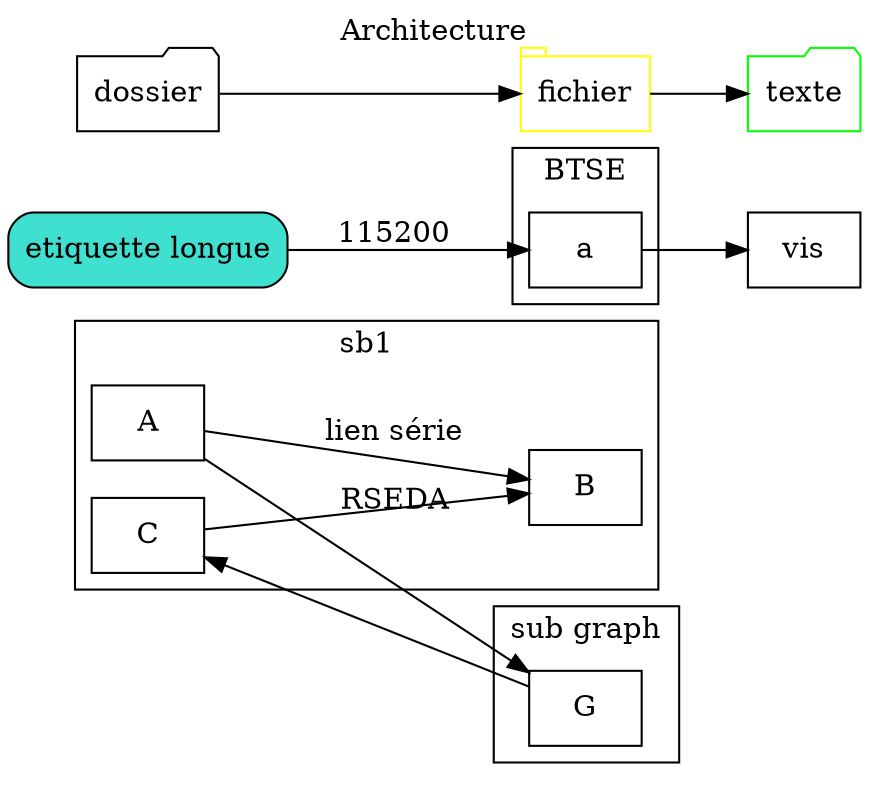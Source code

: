 digraph{
    label = "Architecture"
    labelloc="t"
    rankdir="LR"
    
    splines="line";



    node [shape=box, height=0.5]
    subgraph cluster_0 {
        label="sb1";
        A -> B [label="lien série"];
        C -> B [label = "RSEDA" ];


    }

    subgraph cluster_1 {
        label= "sub graph"
        // edge[dir = back]
        // B -> D [color = red]
        // node[color=blue]
        // B -> X
        A -> G -> C
    }

    autres[label="etiquette longue", fillcolor="turquoise", style="rounded,filled"]
    subgraph cluster_3 {
        label = "BTSE"
        a
    }
    autres -> a [label="115200"]
    a -> vis

    node [shape=folder, height=0.5]
    fichier[color=yellow, shape=tab]
    dossier -> fichier node[color=green]
    fichier -> texte

}
